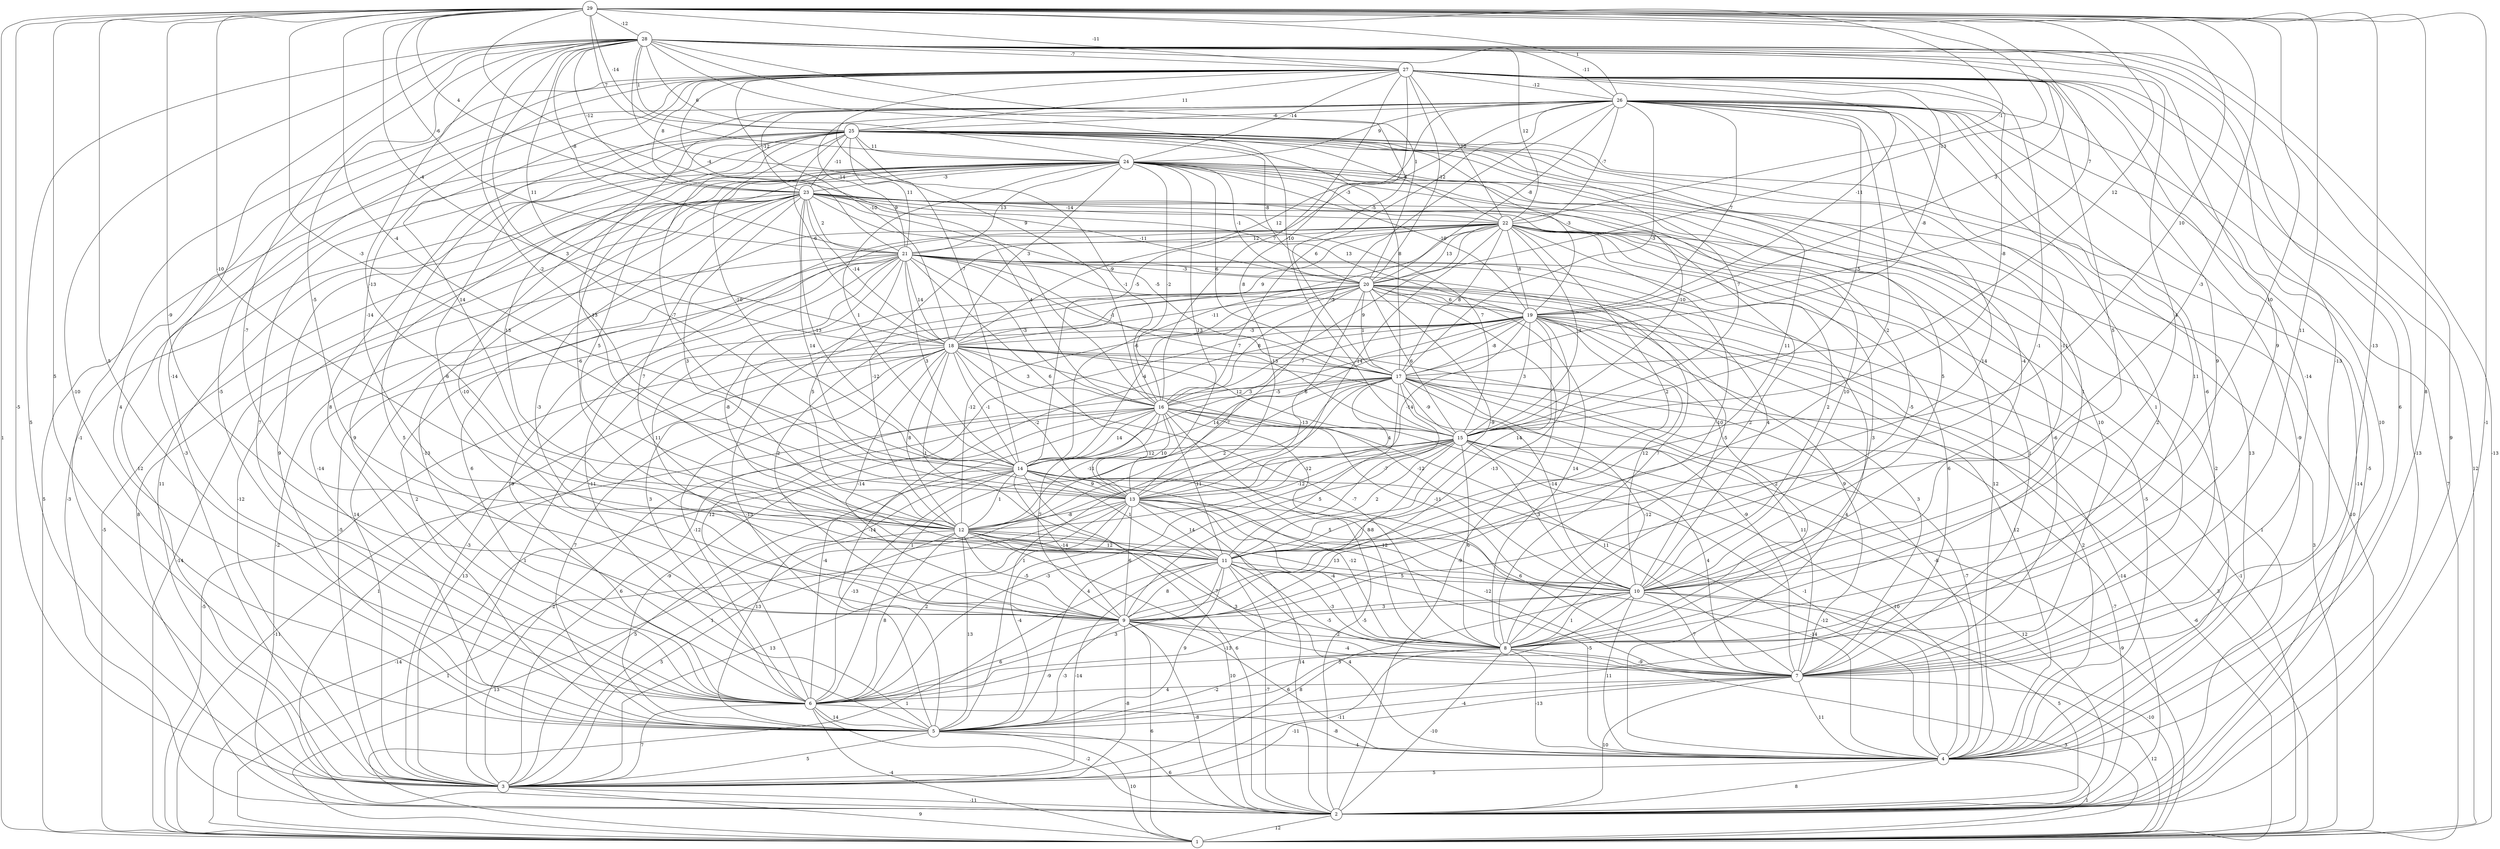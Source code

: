 graph { 
	 fontname="Helvetica,Arial,sans-serif" 
	 node [shape = circle]; 
	 29 -- 1 [label = "1"];
	 29 -- 2 [label = "-1"];
	 29 -- 3 [label = "-5"];
	 29 -- 4 [label = "8"];
	 29 -- 5 [label = "5"];
	 29 -- 6 [label = "5"];
	 29 -- 7 [label = "-13"];
	 29 -- 8 [label = "11"];
	 29 -- 9 [label = "-9"];
	 29 -- 10 [label = "10"];
	 29 -- 11 [label = "-3"];
	 29 -- 12 [label = "-10"];
	 29 -- 13 [label = "-3"];
	 29 -- 14 [label = "-4"];
	 29 -- 15 [label = "10"];
	 29 -- 16 [label = "9"];
	 29 -- 17 [label = "12"];
	 29 -- 18 [label = "-4"];
	 29 -- 19 [label = "7"];
	 29 -- 20 [label = "-13"];
	 29 -- 21 [label = "-6"];
	 29 -- 22 [label = "-1"];
	 29 -- 23 [label = "4"];
	 29 -- 24 [label = "7"];
	 29 -- 25 [label = "-14"];
	 29 -- 26 [label = "1"];
	 29 -- 27 [label = "-11"];
	 29 -- 28 [label = "-12"];
	 28 -- 1 [label = "-13"];
	 28 -- 2 [label = "9"];
	 28 -- 3 [label = "5"];
	 28 -- 4 [label = "6"];
	 28 -- 5 [label = "-10"];
	 28 -- 6 [label = "-14"];
	 28 -- 7 [label = "-13"];
	 28 -- 8 [label = "9"];
	 28 -- 9 [label = "-7"];
	 28 -- 10 [label = "4"];
	 28 -- 11 [label = "-5"];
	 28 -- 12 [label = "-13"];
	 28 -- 13 [label = "-2"];
	 28 -- 14 [label = "3"];
	 28 -- 15 [label = "-10"];
	 28 -- 16 [label = "9"];
	 28 -- 17 [label = "-5"];
	 28 -- 18 [label = "11"];
	 28 -- 19 [label = "3"];
	 28 -- 20 [label = "1"];
	 28 -- 21 [label = "-8"];
	 28 -- 22 [label = "12"];
	 28 -- 23 [label = "-12"];
	 28 -- 24 [label = "6"];
	 28 -- 25 [label = "1"];
	 28 -- 26 [label = "-11"];
	 28 -- 27 [label = "-7"];
	 27 -- 1 [label = "12"];
	 27 -- 2 [label = "-13"];
	 27 -- 3 [label = "-1"];
	 27 -- 4 [label = "10"];
	 27 -- 5 [label = "4"];
	 27 -- 6 [label = "-5"];
	 27 -- 7 [label = "-14"];
	 27 -- 8 [label = "9"];
	 27 -- 9 [label = "-1"];
	 27 -- 10 [label = "5"];
	 27 -- 11 [label = "-14"];
	 27 -- 12 [label = "14"];
	 27 -- 13 [label = "8"];
	 27 -- 14 [label = "-7"];
	 27 -- 15 [label = "-8"];
	 27 -- 16 [label = "7"];
	 27 -- 17 [label = "-8"];
	 27 -- 18 [label = "-10"];
	 27 -- 19 [label = "-11"];
	 27 -- 20 [label = "-12"];
	 27 -- 21 [label = "-4"];
	 27 -- 22 [label = "10"];
	 27 -- 23 [label = "8"];
	 27 -- 24 [label = "-14"];
	 27 -- 25 [label = "11"];
	 27 -- 26 [label = "-12"];
	 26 -- 1 [label = "7"];
	 26 -- 2 [label = "-5"];
	 26 -- 3 [label = "-3"];
	 26 -- 4 [label = "-9"];
	 26 -- 5 [label = "2"];
	 26 -- 6 [label = "8"];
	 26 -- 7 [label = "-6"];
	 26 -- 8 [label = "11"];
	 26 -- 9 [label = "14"];
	 26 -- 10 [label = "-11"];
	 26 -- 11 [label = "-2"];
	 26 -- 12 [label = "13"];
	 26 -- 13 [label = "-3"];
	 26 -- 14 [label = "-5"];
	 26 -- 15 [label = "-5"];
	 26 -- 16 [label = "6"];
	 26 -- 17 [label = "-3"];
	 26 -- 18 [label = "12"];
	 26 -- 19 [label = "7"];
	 26 -- 20 [label = "-8"];
	 26 -- 21 [label = "-14"];
	 26 -- 22 [label = "-7"];
	 26 -- 23 [label = "-12"];
	 26 -- 24 [label = "9"];
	 26 -- 25 [label = "-6"];
	 25 -- 1 [label = "5"];
	 25 -- 2 [label = "-14"];
	 25 -- 3 [label = "12"];
	 25 -- 4 [label = "13"];
	 25 -- 5 [label = "5"];
	 25 -- 6 [label = "7"];
	 25 -- 7 [label = "1"];
	 25 -- 8 [label = "1"];
	 25 -- 9 [label = "-6"];
	 25 -- 10 [label = "-4"];
	 25 -- 11 [label = "11"];
	 25 -- 12 [label = "13"];
	 25 -- 13 [label = "-7"];
	 25 -- 14 [label = "-10"];
	 25 -- 15 [label = "7"];
	 25 -- 16 [label = "-9"];
	 25 -- 17 [label = "8"];
	 25 -- 18 [label = "-6"];
	 25 -- 19 [label = "-3"];
	 25 -- 20 [label = "-8"];
	 25 -- 21 [label = "11"];
	 25 -- 22 [label = "4"];
	 25 -- 23 [label = "-11"];
	 25 -- 24 [label = "11"];
	 24 -- 1 [label = "10"];
	 24 -- 2 [label = "-3"];
	 24 -- 3 [label = "11"];
	 24 -- 4 [label = "-2"];
	 24 -- 5 [label = "9"];
	 24 -- 6 [label = "9"];
	 24 -- 7 [label = "10"];
	 24 -- 8 [label = "-5"];
	 24 -- 9 [label = "-10"];
	 24 -- 10 [label = "5"];
	 24 -- 11 [label = "-6"];
	 24 -- 12 [label = "5"];
	 24 -- 13 [label = "13"];
	 24 -- 14 [label = "1"];
	 24 -- 15 [label = "-10"];
	 24 -- 16 [label = "-2"];
	 24 -- 17 [label = "6"];
	 24 -- 18 [label = "3"];
	 24 -- 19 [label = "-10"];
	 24 -- 20 [label = "-1"];
	 24 -- 21 [label = "13"];
	 24 -- 22 [label = "-3"];
	 24 -- 23 [label = "-3"];
	 23 -- 1 [label = "-5"];
	 23 -- 2 [label = "8"];
	 23 -- 3 [label = "-12"];
	 23 -- 4 [label = "12"];
	 23 -- 5 [label = "-14"];
	 23 -- 6 [label = "-13"];
	 23 -- 7 [label = "-6"];
	 23 -- 8 [label = "2"];
	 23 -- 9 [label = "-3"];
	 23 -- 10 [label = "10"];
	 23 -- 11 [label = "7"];
	 23 -- 12 [label = "3"];
	 23 -- 13 [label = "14"];
	 23 -- 14 [label = "-13"];
	 23 -- 15 [label = "7"];
	 23 -- 16 [label = "4"];
	 23 -- 17 [label = "-5"];
	 23 -- 18 [label = "-14"];
	 23 -- 19 [label = "13"];
	 23 -- 20 [label = "-11"];
	 23 -- 21 [label = "2"];
	 23 -- 22 [label = "-14"];
	 22 -- 1 [label = "3"];
	 22 -- 2 [label = "1"];
	 22 -- 3 [label = "14"];
	 22 -- 4 [label = "-5"];
	 22 -- 5 [label = "-11"];
	 22 -- 6 [label = "6"];
	 22 -- 7 [label = "1"];
	 22 -- 8 [label = "3"];
	 22 -- 9 [label = "-10"];
	 22 -- 10 [label = "2"];
	 22 -- 11 [label = "2"];
	 22 -- 12 [label = "-12"];
	 22 -- 13 [label = "14"];
	 22 -- 14 [label = "-6"];
	 22 -- 15 [label = "-4"];
	 22 -- 16 [label = "9"];
	 22 -- 17 [label = "8"];
	 22 -- 18 [label = "9"];
	 22 -- 19 [label = "8"];
	 22 -- 20 [label = "13"];
	 22 -- 21 [label = "12"];
	 21 -- 1 [label = "-14"];
	 21 -- 2 [label = "-2"];
	 21 -- 3 [label = "-5"];
	 21 -- 4 [label = "4"];
	 21 -- 5 [label = "2"];
	 21 -- 6 [label = "-9"];
	 21 -- 7 [label = "6"];
	 21 -- 8 [label = "7"];
	 21 -- 9 [label = "11"];
	 21 -- 10 [label = "4"];
	 21 -- 11 [label = "-8"];
	 21 -- 12 [label = "5"];
	 21 -- 13 [label = "6"];
	 21 -- 14 [label = "3"];
	 21 -- 15 [label = "7"];
	 21 -- 16 [label = "-3"];
	 21 -- 17 [label = "-1"];
	 21 -- 18 [label = "14"];
	 21 -- 19 [label = "-1"];
	 21 -- 20 [label = "-3"];
	 20 -- 1 [label = "-1"];
	 20 -- 2 [label = "-9"];
	 20 -- 3 [label = "-3"];
	 20 -- 4 [label = "12"];
	 20 -- 5 [label = "-13"];
	 20 -- 6 [label = "3"];
	 20 -- 7 [label = "9"];
	 20 -- 8 [label = "14"];
	 20 -- 9 [label = "2"];
	 20 -- 10 [label = "-5"];
	 20 -- 11 [label = "-9"];
	 20 -- 12 [label = "-12"];
	 20 -- 13 [label = "6"];
	 20 -- 14 [label = "-4"];
	 20 -- 15 [label = "6"];
	 20 -- 16 [label = "8"];
	 20 -- 17 [label = "1"];
	 20 -- 18 [label = "-11"];
	 20 -- 19 [label = "6"];
	 19 -- 1 [label = "3"];
	 19 -- 2 [label = "-14"];
	 19 -- 3 [label = "1"];
	 19 -- 4 [label = "2"];
	 19 -- 5 [label = "-14"];
	 19 -- 6 [label = "12"];
	 19 -- 7 [label = "3"];
	 19 -- 8 [label = "2"];
	 19 -- 9 [label = "-13"];
	 19 -- 10 [label = "12"];
	 19 -- 11 [label = "14"];
	 19 -- 12 [label = "-7"];
	 19 -- 13 [label = "-14"];
	 19 -- 14 [label = "3"];
	 19 -- 15 [label = "3"];
	 19 -- 16 [label = "7"];
	 19 -- 17 [label = "-8"];
	 19 -- 18 [label = "-3"];
	 18 -- 1 [label = "-5"];
	 18 -- 2 [label = "1"];
	 18 -- 3 [label = "13"];
	 18 -- 4 [label = "-8"];
	 18 -- 5 [label = "7"];
	 18 -- 6 [label = "-12"];
	 18 -- 7 [label = "-9"];
	 18 -- 8 [label = "-7"];
	 18 -- 9 [label = "-14"];
	 18 -- 10 [label = "-12"];
	 18 -- 11 [label = "1"];
	 18 -- 12 [label = "8"];
	 18 -- 13 [label = "-2"];
	 18 -- 14 [label = "-1"];
	 18 -- 15 [label = "12"];
	 18 -- 16 [label = "3"];
	 18 -- 17 [label = "-13"];
	 17 -- 1 [label = "-6"];
	 17 -- 2 [label = "-7"];
	 17 -- 3 [label = "6"];
	 17 -- 4 [label = "-7"];
	 17 -- 5 [label = "1"];
	 17 -- 6 [label = "1"];
	 17 -- 7 [label = "11"];
	 17 -- 8 [label = "-12"];
	 17 -- 9 [label = "5"];
	 17 -- 10 [label = "-14"];
	 17 -- 11 [label = "-7"];
	 17 -- 12 [label = "2"];
	 17 -- 13 [label = "4"];
	 17 -- 14 [label = "14"];
	 17 -- 15 [label = "-9"];
	 17 -- 16 [label = "-5"];
	 16 -- 1 [label = "-11"];
	 16 -- 2 [label = "-5"];
	 16 -- 3 [label = "2"];
	 16 -- 4 [label = "-1"];
	 16 -- 5 [label = "-9"];
	 16 -- 6 [label = "-4"];
	 16 -- 7 [label = "11"];
	 16 -- 8 [label = "-8"];
	 16 -- 9 [label = "7"];
	 16 -- 10 [label = "-11"];
	 16 -- 11 [label = "11"];
	 16 -- 12 [label = "-11"];
	 16 -- 13 [label = "10"];
	 16 -- 14 [label = "14"];
	 16 -- 15 [label = "-13"];
	 15 -- 1 [label = "-9"];
	 15 -- 2 [label = "12"];
	 15 -- 3 [label = "1"];
	 15 -- 4 [label = "10"];
	 15 -- 5 [label = "4"];
	 15 -- 6 [label = "-3"];
	 15 -- 7 [label = "4"];
	 15 -- 8 [label = "6"];
	 15 -- 9 [label = "8"];
	 15 -- 10 [label = "3"];
	 15 -- 11 [label = "2"];
	 15 -- 12 [label = "-12"];
	 15 -- 13 [label = "-12"];
	 15 -- 14 [label = "12"];
	 14 -- 1 [label = "-14"];
	 14 -- 2 [label = "6"];
	 14 -- 3 [label = "5"];
	 14 -- 4 [label = "-12"];
	 14 -- 5 [label = "13"];
	 14 -- 6 [label = "-13"];
	 14 -- 7 [label = "6"];
	 14 -- 8 [label = "-12"];
	 14 -- 9 [label = "-14"];
	 14 -- 10 [label = "5"];
	 14 -- 11 [label = "1"];
	 14 -- 12 [label = "1"];
	 14 -- 13 [label = "9"];
	 13 -- 1 [label = "1"];
	 13 -- 2 [label = "14"];
	 13 -- 3 [label = "13"];
	 13 -- 4 [label = "-14"];
	 13 -- 5 [label = "-4"];
	 13 -- 6 [label = "2"];
	 13 -- 7 [label = "-12"];
	 13 -- 8 [label = "-4"];
	 13 -- 9 [label = "6"];
	 13 -- 10 [label = "12"];
	 13 -- 11 [label = "14"];
	 13 -- 12 [label = "-8"];
	 12 -- 1 [label = "13"];
	 12 -- 2 [label = "10"];
	 12 -- 3 [label = "5"];
	 12 -- 4 [label = "-5"];
	 12 -- 5 [label = "13"];
	 12 -- 6 [label = "8"];
	 12 -- 7 [label = "3"];
	 12 -- 8 [label = "7"];
	 12 -- 9 [label = "-5"];
	 12 -- 10 [label = "13"];
	 12 -- 11 [label = "12"];
	 11 -- 1 [label = "1"];
	 11 -- 2 [label = "-7"];
	 11 -- 3 [label = "-14"];
	 11 -- 4 [label = "4"];
	 11 -- 5 [label = "9"];
	 11 -- 6 [label = "3"];
	 11 -- 7 [label = "-5"];
	 11 -- 8 [label = "-3"];
	 11 -- 9 [label = "8"];
	 11 -- 10 [label = "5"];
	 10 -- 1 [label = "-10"];
	 10 -- 2 [label = "5"];
	 10 -- 3 [label = "8"];
	 10 -- 4 [label = "11"];
	 10 -- 5 [label = "5"];
	 10 -- 6 [label = "-13"];
	 10 -- 7 [label = "7"];
	 10 -- 8 [label = "1"];
	 10 -- 9 [label = "3"];
	 9 -- 1 [label = "6"];
	 9 -- 2 [label = "-8"];
	 9 -- 3 [label = "-8"];
	 9 -- 4 [label = "6"];
	 9 -- 5 [label = "-3"];
	 9 -- 6 [label = "6"];
	 9 -- 7 [label = "-4"];
	 9 -- 8 [label = "-2"];
	 8 -- 1 [label = "3"];
	 8 -- 2 [label = "-10"];
	 8 -- 3 [label = "-11"];
	 8 -- 4 [label = "-13"];
	 8 -- 5 [label = "-2"];
	 8 -- 6 [label = "-9"];
	 8 -- 7 [label = "-9"];
	 7 -- 1 [label = "12"];
	 7 -- 2 [label = "10"];
	 7 -- 3 [label = "-11"];
	 7 -- 4 [label = "11"];
	 7 -- 5 [label = "-4"];
	 7 -- 6 [label = "4"];
	 6 -- 1 [label = "-4"];
	 6 -- 2 [label = "-2"];
	 6 -- 3 [label = "7"];
	 6 -- 4 [label = "-8"];
	 6 -- 5 [label = "14"];
	 5 -- 1 [label = "10"];
	 5 -- 2 [label = "6"];
	 5 -- 3 [label = "5"];
	 5 -- 4 [label = "4"];
	 4 -- 1 [label = "1"];
	 4 -- 2 [label = "8"];
	 4 -- 3 [label = "5"];
	 3 -- 1 [label = "9"];
	 3 -- 2 [label = "-11"];
	 2 -- 1 [label = "12"];
	 1;
	 2;
	 3;
	 4;
	 5;
	 6;
	 7;
	 8;
	 9;
	 10;
	 11;
	 12;
	 13;
	 14;
	 15;
	 16;
	 17;
	 18;
	 19;
	 20;
	 21;
	 22;
	 23;
	 24;
	 25;
	 26;
	 27;
	 28;
	 29;
}
